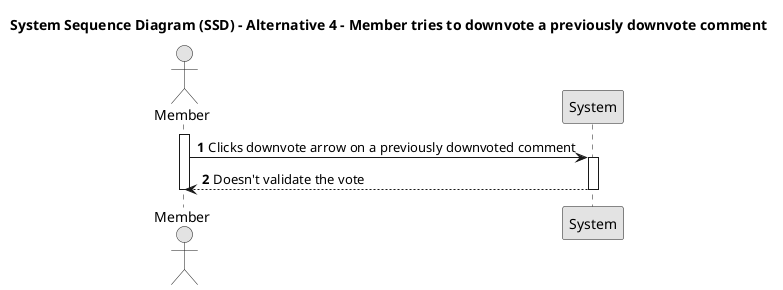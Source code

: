 @startuml SSD4

skinparam monochrome true
skinparam packageStyle rectangle
skinparam shadowing false

title System Sequence Diagram (SSD) - Alternative 4 - Member tries to downvote a previously downvote comment

autonumber

actor "Member" as Member
participant "System" as System

activate Member

    Member -> System: Clicks downvote arrow on a previously downvoted comment
    activate System

        System --> Member: Doesn't validate the vote
        deactivate System

deactivate Member

@enduml
